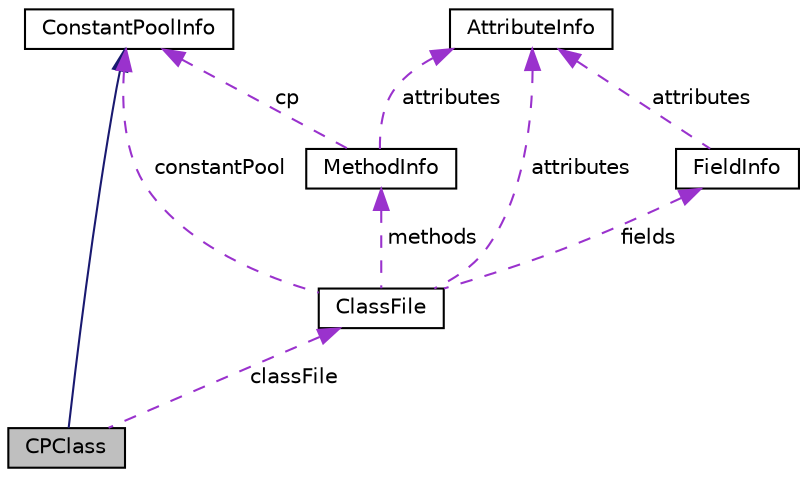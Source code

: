 digraph "CPClass"
{
 // LATEX_PDF_SIZE
  edge [fontname="Helvetica",fontsize="10",labelfontname="Helvetica",labelfontsize="10"];
  node [fontname="Helvetica",fontsize="10",shape=record];
  Node1 [label="CPClass",height=0.2,width=0.4,color="black", fillcolor="grey75", style="filled", fontcolor="black",tooltip="Estrutura usada para representar uma classe ou interface."];
  Node2 -> Node1 [dir="back",color="midnightblue",fontsize="10",style="solid",fontname="Helvetica"];
  Node2 [label="ConstantPoolInfo",height=0.2,width=0.4,color="black", fillcolor="white", style="filled",URL="$struct_constant_pool_info.html",tooltip="Estrutura base de todos os constant Pool."];
  Node3 -> Node1 [dir="back",color="darkorchid3",fontsize="10",style="dashed",label=" classFile" ,fontname="Helvetica"];
  Node3 [label="ClassFile",height=0.2,width=0.4,color="black", fillcolor="white", style="filled",URL="$struct_class_file.html",tooltip="Strutura pra representar o .class."];
  Node2 -> Node3 [dir="back",color="darkorchid3",fontsize="10",style="dashed",label=" constantPool" ,fontname="Helvetica"];
  Node4 -> Node3 [dir="back",color="darkorchid3",fontsize="10",style="dashed",label=" attributes" ,fontname="Helvetica"];
  Node4 [label="AttributeInfo",height=0.2,width=0.4,color="black", fillcolor="white", style="filled",URL="$struct_attribute_info.html",tooltip=" "];
  Node5 -> Node3 [dir="back",color="darkorchid3",fontsize="10",style="dashed",label=" fields" ,fontname="Helvetica"];
  Node5 [label="FieldInfo",height=0.2,width=0.4,color="black", fillcolor="white", style="filled",URL="$struct_field_info.html",tooltip="Estrutura que armazena os dados de um campo."];
  Node4 -> Node5 [dir="back",color="darkorchid3",fontsize="10",style="dashed",label=" attributes" ,fontname="Helvetica"];
  Node6 -> Node3 [dir="back",color="darkorchid3",fontsize="10",style="dashed",label=" methods" ,fontname="Helvetica"];
  Node6 [label="MethodInfo",height=0.2,width=0.4,color="black", fillcolor="white", style="filled",URL="$struct_method_info.html",tooltip="Estrutura que armazena os dados de um método."];
  Node2 -> Node6 [dir="back",color="darkorchid3",fontsize="10",style="dashed",label=" cp" ,fontname="Helvetica"];
  Node4 -> Node6 [dir="back",color="darkorchid3",fontsize="10",style="dashed",label=" attributes" ,fontname="Helvetica"];
}
